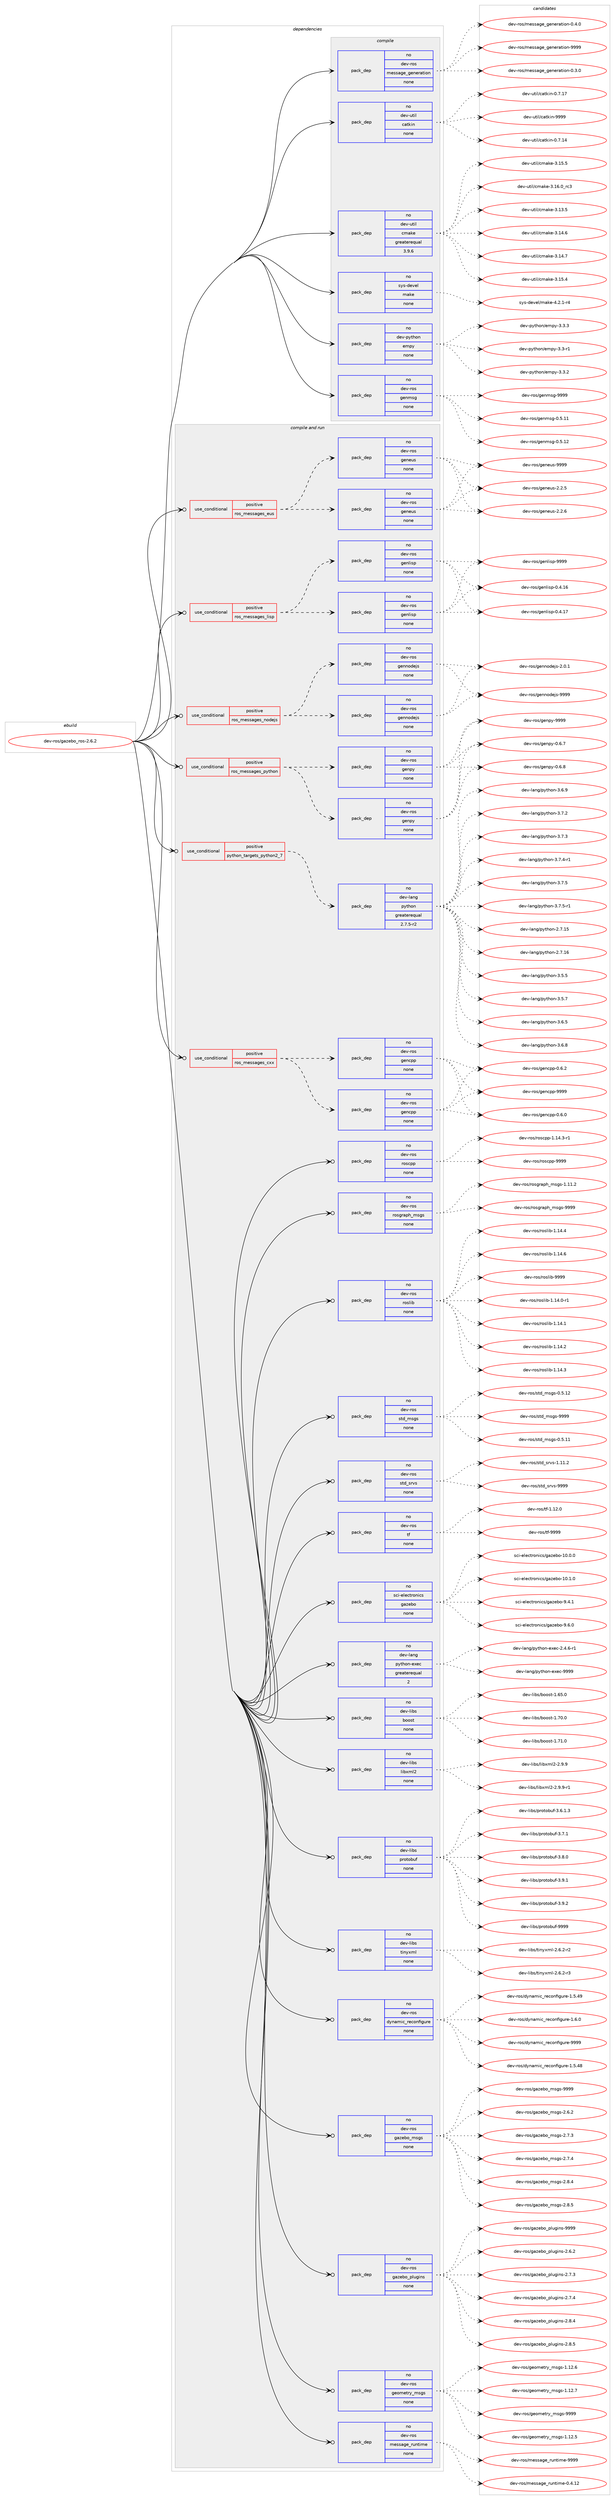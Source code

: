 digraph prolog {

# *************
# Graph options
# *************

newrank=true;
concentrate=true;
compound=true;
graph [rankdir=LR,fontname=Helvetica,fontsize=10,ranksep=1.5];#, ranksep=2.5, nodesep=0.2];
edge  [arrowhead=vee];
node  [fontname=Helvetica,fontsize=10];

# **********
# The ebuild
# **********

subgraph cluster_leftcol {
color=gray;
rank=same;
label=<<i>ebuild</i>>;
id [label="dev-ros/gazebo_ros-2.6.2", color=red, width=4, href="../dev-ros/gazebo_ros-2.6.2.svg"];
}

# ****************
# The dependencies
# ****************

subgraph cluster_midcol {
color=gray;
label=<<i>dependencies</i>>;
subgraph cluster_compile {
fillcolor="#eeeeee";
style=filled;
label=<<i>compile</i>>;
subgraph pack487167 {
dependency652360 [label=<<TABLE BORDER="0" CELLBORDER="1" CELLSPACING="0" CELLPADDING="4" WIDTH="220"><TR><TD ROWSPAN="6" CELLPADDING="30">pack_dep</TD></TR><TR><TD WIDTH="110">no</TD></TR><TR><TD>dev-python</TD></TR><TR><TD>empy</TD></TR><TR><TD>none</TD></TR><TR><TD></TD></TR></TABLE>>, shape=none, color=blue];
}
id:e -> dependency652360:w [weight=20,style="solid",arrowhead="vee"];
subgraph pack487168 {
dependency652361 [label=<<TABLE BORDER="0" CELLBORDER="1" CELLSPACING="0" CELLPADDING="4" WIDTH="220"><TR><TD ROWSPAN="6" CELLPADDING="30">pack_dep</TD></TR><TR><TD WIDTH="110">no</TD></TR><TR><TD>dev-ros</TD></TR><TR><TD>genmsg</TD></TR><TR><TD>none</TD></TR><TR><TD></TD></TR></TABLE>>, shape=none, color=blue];
}
id:e -> dependency652361:w [weight=20,style="solid",arrowhead="vee"];
subgraph pack487169 {
dependency652362 [label=<<TABLE BORDER="0" CELLBORDER="1" CELLSPACING="0" CELLPADDING="4" WIDTH="220"><TR><TD ROWSPAN="6" CELLPADDING="30">pack_dep</TD></TR><TR><TD WIDTH="110">no</TD></TR><TR><TD>dev-ros</TD></TR><TR><TD>message_generation</TD></TR><TR><TD>none</TD></TR><TR><TD></TD></TR></TABLE>>, shape=none, color=blue];
}
id:e -> dependency652362:w [weight=20,style="solid",arrowhead="vee"];
subgraph pack487170 {
dependency652363 [label=<<TABLE BORDER="0" CELLBORDER="1" CELLSPACING="0" CELLPADDING="4" WIDTH="220"><TR><TD ROWSPAN="6" CELLPADDING="30">pack_dep</TD></TR><TR><TD WIDTH="110">no</TD></TR><TR><TD>dev-util</TD></TR><TR><TD>catkin</TD></TR><TR><TD>none</TD></TR><TR><TD></TD></TR></TABLE>>, shape=none, color=blue];
}
id:e -> dependency652363:w [weight=20,style="solid",arrowhead="vee"];
subgraph pack487171 {
dependency652364 [label=<<TABLE BORDER="0" CELLBORDER="1" CELLSPACING="0" CELLPADDING="4" WIDTH="220"><TR><TD ROWSPAN="6" CELLPADDING="30">pack_dep</TD></TR><TR><TD WIDTH="110">no</TD></TR><TR><TD>dev-util</TD></TR><TR><TD>cmake</TD></TR><TR><TD>greaterequal</TD></TR><TR><TD>3.9.6</TD></TR></TABLE>>, shape=none, color=blue];
}
id:e -> dependency652364:w [weight=20,style="solid",arrowhead="vee"];
subgraph pack487172 {
dependency652365 [label=<<TABLE BORDER="0" CELLBORDER="1" CELLSPACING="0" CELLPADDING="4" WIDTH="220"><TR><TD ROWSPAN="6" CELLPADDING="30">pack_dep</TD></TR><TR><TD WIDTH="110">no</TD></TR><TR><TD>sys-devel</TD></TR><TR><TD>make</TD></TR><TR><TD>none</TD></TR><TR><TD></TD></TR></TABLE>>, shape=none, color=blue];
}
id:e -> dependency652365:w [weight=20,style="solid",arrowhead="vee"];
}
subgraph cluster_compileandrun {
fillcolor="#eeeeee";
style=filled;
label=<<i>compile and run</i>>;
subgraph cond153287 {
dependency652366 [label=<<TABLE BORDER="0" CELLBORDER="1" CELLSPACING="0" CELLPADDING="4"><TR><TD ROWSPAN="3" CELLPADDING="10">use_conditional</TD></TR><TR><TD>positive</TD></TR><TR><TD>python_targets_python2_7</TD></TR></TABLE>>, shape=none, color=red];
subgraph pack487173 {
dependency652367 [label=<<TABLE BORDER="0" CELLBORDER="1" CELLSPACING="0" CELLPADDING="4" WIDTH="220"><TR><TD ROWSPAN="6" CELLPADDING="30">pack_dep</TD></TR><TR><TD WIDTH="110">no</TD></TR><TR><TD>dev-lang</TD></TR><TR><TD>python</TD></TR><TR><TD>greaterequal</TD></TR><TR><TD>2.7.5-r2</TD></TR></TABLE>>, shape=none, color=blue];
}
dependency652366:e -> dependency652367:w [weight=20,style="dashed",arrowhead="vee"];
}
id:e -> dependency652366:w [weight=20,style="solid",arrowhead="odotvee"];
subgraph cond153288 {
dependency652368 [label=<<TABLE BORDER="0" CELLBORDER="1" CELLSPACING="0" CELLPADDING="4"><TR><TD ROWSPAN="3" CELLPADDING="10">use_conditional</TD></TR><TR><TD>positive</TD></TR><TR><TD>ros_messages_cxx</TD></TR></TABLE>>, shape=none, color=red];
subgraph pack487174 {
dependency652369 [label=<<TABLE BORDER="0" CELLBORDER="1" CELLSPACING="0" CELLPADDING="4" WIDTH="220"><TR><TD ROWSPAN="6" CELLPADDING="30">pack_dep</TD></TR><TR><TD WIDTH="110">no</TD></TR><TR><TD>dev-ros</TD></TR><TR><TD>gencpp</TD></TR><TR><TD>none</TD></TR><TR><TD></TD></TR></TABLE>>, shape=none, color=blue];
}
dependency652368:e -> dependency652369:w [weight=20,style="dashed",arrowhead="vee"];
subgraph pack487175 {
dependency652370 [label=<<TABLE BORDER="0" CELLBORDER="1" CELLSPACING="0" CELLPADDING="4" WIDTH="220"><TR><TD ROWSPAN="6" CELLPADDING="30">pack_dep</TD></TR><TR><TD WIDTH="110">no</TD></TR><TR><TD>dev-ros</TD></TR><TR><TD>gencpp</TD></TR><TR><TD>none</TD></TR><TR><TD></TD></TR></TABLE>>, shape=none, color=blue];
}
dependency652368:e -> dependency652370:w [weight=20,style="dashed",arrowhead="vee"];
}
id:e -> dependency652368:w [weight=20,style="solid",arrowhead="odotvee"];
subgraph cond153289 {
dependency652371 [label=<<TABLE BORDER="0" CELLBORDER="1" CELLSPACING="0" CELLPADDING="4"><TR><TD ROWSPAN="3" CELLPADDING="10">use_conditional</TD></TR><TR><TD>positive</TD></TR><TR><TD>ros_messages_eus</TD></TR></TABLE>>, shape=none, color=red];
subgraph pack487176 {
dependency652372 [label=<<TABLE BORDER="0" CELLBORDER="1" CELLSPACING="0" CELLPADDING="4" WIDTH="220"><TR><TD ROWSPAN="6" CELLPADDING="30">pack_dep</TD></TR><TR><TD WIDTH="110">no</TD></TR><TR><TD>dev-ros</TD></TR><TR><TD>geneus</TD></TR><TR><TD>none</TD></TR><TR><TD></TD></TR></TABLE>>, shape=none, color=blue];
}
dependency652371:e -> dependency652372:w [weight=20,style="dashed",arrowhead="vee"];
subgraph pack487177 {
dependency652373 [label=<<TABLE BORDER="0" CELLBORDER="1" CELLSPACING="0" CELLPADDING="4" WIDTH="220"><TR><TD ROWSPAN="6" CELLPADDING="30">pack_dep</TD></TR><TR><TD WIDTH="110">no</TD></TR><TR><TD>dev-ros</TD></TR><TR><TD>geneus</TD></TR><TR><TD>none</TD></TR><TR><TD></TD></TR></TABLE>>, shape=none, color=blue];
}
dependency652371:e -> dependency652373:w [weight=20,style="dashed",arrowhead="vee"];
}
id:e -> dependency652371:w [weight=20,style="solid",arrowhead="odotvee"];
subgraph cond153290 {
dependency652374 [label=<<TABLE BORDER="0" CELLBORDER="1" CELLSPACING="0" CELLPADDING="4"><TR><TD ROWSPAN="3" CELLPADDING="10">use_conditional</TD></TR><TR><TD>positive</TD></TR><TR><TD>ros_messages_lisp</TD></TR></TABLE>>, shape=none, color=red];
subgraph pack487178 {
dependency652375 [label=<<TABLE BORDER="0" CELLBORDER="1" CELLSPACING="0" CELLPADDING="4" WIDTH="220"><TR><TD ROWSPAN="6" CELLPADDING="30">pack_dep</TD></TR><TR><TD WIDTH="110">no</TD></TR><TR><TD>dev-ros</TD></TR><TR><TD>genlisp</TD></TR><TR><TD>none</TD></TR><TR><TD></TD></TR></TABLE>>, shape=none, color=blue];
}
dependency652374:e -> dependency652375:w [weight=20,style="dashed",arrowhead="vee"];
subgraph pack487179 {
dependency652376 [label=<<TABLE BORDER="0" CELLBORDER="1" CELLSPACING="0" CELLPADDING="4" WIDTH="220"><TR><TD ROWSPAN="6" CELLPADDING="30">pack_dep</TD></TR><TR><TD WIDTH="110">no</TD></TR><TR><TD>dev-ros</TD></TR><TR><TD>genlisp</TD></TR><TR><TD>none</TD></TR><TR><TD></TD></TR></TABLE>>, shape=none, color=blue];
}
dependency652374:e -> dependency652376:w [weight=20,style="dashed",arrowhead="vee"];
}
id:e -> dependency652374:w [weight=20,style="solid",arrowhead="odotvee"];
subgraph cond153291 {
dependency652377 [label=<<TABLE BORDER="0" CELLBORDER="1" CELLSPACING="0" CELLPADDING="4"><TR><TD ROWSPAN="3" CELLPADDING="10">use_conditional</TD></TR><TR><TD>positive</TD></TR><TR><TD>ros_messages_nodejs</TD></TR></TABLE>>, shape=none, color=red];
subgraph pack487180 {
dependency652378 [label=<<TABLE BORDER="0" CELLBORDER="1" CELLSPACING="0" CELLPADDING="4" WIDTH="220"><TR><TD ROWSPAN="6" CELLPADDING="30">pack_dep</TD></TR><TR><TD WIDTH="110">no</TD></TR><TR><TD>dev-ros</TD></TR><TR><TD>gennodejs</TD></TR><TR><TD>none</TD></TR><TR><TD></TD></TR></TABLE>>, shape=none, color=blue];
}
dependency652377:e -> dependency652378:w [weight=20,style="dashed",arrowhead="vee"];
subgraph pack487181 {
dependency652379 [label=<<TABLE BORDER="0" CELLBORDER="1" CELLSPACING="0" CELLPADDING="4" WIDTH="220"><TR><TD ROWSPAN="6" CELLPADDING="30">pack_dep</TD></TR><TR><TD WIDTH="110">no</TD></TR><TR><TD>dev-ros</TD></TR><TR><TD>gennodejs</TD></TR><TR><TD>none</TD></TR><TR><TD></TD></TR></TABLE>>, shape=none, color=blue];
}
dependency652377:e -> dependency652379:w [weight=20,style="dashed",arrowhead="vee"];
}
id:e -> dependency652377:w [weight=20,style="solid",arrowhead="odotvee"];
subgraph cond153292 {
dependency652380 [label=<<TABLE BORDER="0" CELLBORDER="1" CELLSPACING="0" CELLPADDING="4"><TR><TD ROWSPAN="3" CELLPADDING="10">use_conditional</TD></TR><TR><TD>positive</TD></TR><TR><TD>ros_messages_python</TD></TR></TABLE>>, shape=none, color=red];
subgraph pack487182 {
dependency652381 [label=<<TABLE BORDER="0" CELLBORDER="1" CELLSPACING="0" CELLPADDING="4" WIDTH="220"><TR><TD ROWSPAN="6" CELLPADDING="30">pack_dep</TD></TR><TR><TD WIDTH="110">no</TD></TR><TR><TD>dev-ros</TD></TR><TR><TD>genpy</TD></TR><TR><TD>none</TD></TR><TR><TD></TD></TR></TABLE>>, shape=none, color=blue];
}
dependency652380:e -> dependency652381:w [weight=20,style="dashed",arrowhead="vee"];
subgraph pack487183 {
dependency652382 [label=<<TABLE BORDER="0" CELLBORDER="1" CELLSPACING="0" CELLPADDING="4" WIDTH="220"><TR><TD ROWSPAN="6" CELLPADDING="30">pack_dep</TD></TR><TR><TD WIDTH="110">no</TD></TR><TR><TD>dev-ros</TD></TR><TR><TD>genpy</TD></TR><TR><TD>none</TD></TR><TR><TD></TD></TR></TABLE>>, shape=none, color=blue];
}
dependency652380:e -> dependency652382:w [weight=20,style="dashed",arrowhead="vee"];
}
id:e -> dependency652380:w [weight=20,style="solid",arrowhead="odotvee"];
subgraph pack487184 {
dependency652383 [label=<<TABLE BORDER="0" CELLBORDER="1" CELLSPACING="0" CELLPADDING="4" WIDTH="220"><TR><TD ROWSPAN="6" CELLPADDING="30">pack_dep</TD></TR><TR><TD WIDTH="110">no</TD></TR><TR><TD>dev-lang</TD></TR><TR><TD>python-exec</TD></TR><TR><TD>greaterequal</TD></TR><TR><TD>2</TD></TR></TABLE>>, shape=none, color=blue];
}
id:e -> dependency652383:w [weight=20,style="solid",arrowhead="odotvee"];
subgraph pack487185 {
dependency652384 [label=<<TABLE BORDER="0" CELLBORDER="1" CELLSPACING="0" CELLPADDING="4" WIDTH="220"><TR><TD ROWSPAN="6" CELLPADDING="30">pack_dep</TD></TR><TR><TD WIDTH="110">no</TD></TR><TR><TD>dev-libs</TD></TR><TR><TD>boost</TD></TR><TR><TD>none</TD></TR><TR><TD></TD></TR></TABLE>>, shape=none, color=blue];
}
id:e -> dependency652384:w [weight=20,style="solid",arrowhead="odotvee"];
subgraph pack487186 {
dependency652385 [label=<<TABLE BORDER="0" CELLBORDER="1" CELLSPACING="0" CELLPADDING="4" WIDTH="220"><TR><TD ROWSPAN="6" CELLPADDING="30">pack_dep</TD></TR><TR><TD WIDTH="110">no</TD></TR><TR><TD>dev-libs</TD></TR><TR><TD>libxml2</TD></TR><TR><TD>none</TD></TR><TR><TD></TD></TR></TABLE>>, shape=none, color=blue];
}
id:e -> dependency652385:w [weight=20,style="solid",arrowhead="odotvee"];
subgraph pack487187 {
dependency652386 [label=<<TABLE BORDER="0" CELLBORDER="1" CELLSPACING="0" CELLPADDING="4" WIDTH="220"><TR><TD ROWSPAN="6" CELLPADDING="30">pack_dep</TD></TR><TR><TD WIDTH="110">no</TD></TR><TR><TD>dev-libs</TD></TR><TR><TD>protobuf</TD></TR><TR><TD>none</TD></TR><TR><TD></TD></TR></TABLE>>, shape=none, color=blue];
}
id:e -> dependency652386:w [weight=20,style="solid",arrowhead="odotvee"];
subgraph pack487188 {
dependency652387 [label=<<TABLE BORDER="0" CELLBORDER="1" CELLSPACING="0" CELLPADDING="4" WIDTH="220"><TR><TD ROWSPAN="6" CELLPADDING="30">pack_dep</TD></TR><TR><TD WIDTH="110">no</TD></TR><TR><TD>dev-libs</TD></TR><TR><TD>tinyxml</TD></TR><TR><TD>none</TD></TR><TR><TD></TD></TR></TABLE>>, shape=none, color=blue];
}
id:e -> dependency652387:w [weight=20,style="solid",arrowhead="odotvee"];
subgraph pack487189 {
dependency652388 [label=<<TABLE BORDER="0" CELLBORDER="1" CELLSPACING="0" CELLPADDING="4" WIDTH="220"><TR><TD ROWSPAN="6" CELLPADDING="30">pack_dep</TD></TR><TR><TD WIDTH="110">no</TD></TR><TR><TD>dev-ros</TD></TR><TR><TD>dynamic_reconfigure</TD></TR><TR><TD>none</TD></TR><TR><TD></TD></TR></TABLE>>, shape=none, color=blue];
}
id:e -> dependency652388:w [weight=20,style="solid",arrowhead="odotvee"];
subgraph pack487190 {
dependency652389 [label=<<TABLE BORDER="0" CELLBORDER="1" CELLSPACING="0" CELLPADDING="4" WIDTH="220"><TR><TD ROWSPAN="6" CELLPADDING="30">pack_dep</TD></TR><TR><TD WIDTH="110">no</TD></TR><TR><TD>dev-ros</TD></TR><TR><TD>gazebo_msgs</TD></TR><TR><TD>none</TD></TR><TR><TD></TD></TR></TABLE>>, shape=none, color=blue];
}
id:e -> dependency652389:w [weight=20,style="solid",arrowhead="odotvee"];
subgraph pack487191 {
dependency652390 [label=<<TABLE BORDER="0" CELLBORDER="1" CELLSPACING="0" CELLPADDING="4" WIDTH="220"><TR><TD ROWSPAN="6" CELLPADDING="30">pack_dep</TD></TR><TR><TD WIDTH="110">no</TD></TR><TR><TD>dev-ros</TD></TR><TR><TD>gazebo_plugins</TD></TR><TR><TD>none</TD></TR><TR><TD></TD></TR></TABLE>>, shape=none, color=blue];
}
id:e -> dependency652390:w [weight=20,style="solid",arrowhead="odotvee"];
subgraph pack487192 {
dependency652391 [label=<<TABLE BORDER="0" CELLBORDER="1" CELLSPACING="0" CELLPADDING="4" WIDTH="220"><TR><TD ROWSPAN="6" CELLPADDING="30">pack_dep</TD></TR><TR><TD WIDTH="110">no</TD></TR><TR><TD>dev-ros</TD></TR><TR><TD>geometry_msgs</TD></TR><TR><TD>none</TD></TR><TR><TD></TD></TR></TABLE>>, shape=none, color=blue];
}
id:e -> dependency652391:w [weight=20,style="solid",arrowhead="odotvee"];
subgraph pack487193 {
dependency652392 [label=<<TABLE BORDER="0" CELLBORDER="1" CELLSPACING="0" CELLPADDING="4" WIDTH="220"><TR><TD ROWSPAN="6" CELLPADDING="30">pack_dep</TD></TR><TR><TD WIDTH="110">no</TD></TR><TR><TD>dev-ros</TD></TR><TR><TD>message_runtime</TD></TR><TR><TD>none</TD></TR><TR><TD></TD></TR></TABLE>>, shape=none, color=blue];
}
id:e -> dependency652392:w [weight=20,style="solid",arrowhead="odotvee"];
subgraph pack487194 {
dependency652393 [label=<<TABLE BORDER="0" CELLBORDER="1" CELLSPACING="0" CELLPADDING="4" WIDTH="220"><TR><TD ROWSPAN="6" CELLPADDING="30">pack_dep</TD></TR><TR><TD WIDTH="110">no</TD></TR><TR><TD>dev-ros</TD></TR><TR><TD>roscpp</TD></TR><TR><TD>none</TD></TR><TR><TD></TD></TR></TABLE>>, shape=none, color=blue];
}
id:e -> dependency652393:w [weight=20,style="solid",arrowhead="odotvee"];
subgraph pack487195 {
dependency652394 [label=<<TABLE BORDER="0" CELLBORDER="1" CELLSPACING="0" CELLPADDING="4" WIDTH="220"><TR><TD ROWSPAN="6" CELLPADDING="30">pack_dep</TD></TR><TR><TD WIDTH="110">no</TD></TR><TR><TD>dev-ros</TD></TR><TR><TD>rosgraph_msgs</TD></TR><TR><TD>none</TD></TR><TR><TD></TD></TR></TABLE>>, shape=none, color=blue];
}
id:e -> dependency652394:w [weight=20,style="solid",arrowhead="odotvee"];
subgraph pack487196 {
dependency652395 [label=<<TABLE BORDER="0" CELLBORDER="1" CELLSPACING="0" CELLPADDING="4" WIDTH="220"><TR><TD ROWSPAN="6" CELLPADDING="30">pack_dep</TD></TR><TR><TD WIDTH="110">no</TD></TR><TR><TD>dev-ros</TD></TR><TR><TD>roslib</TD></TR><TR><TD>none</TD></TR><TR><TD></TD></TR></TABLE>>, shape=none, color=blue];
}
id:e -> dependency652395:w [weight=20,style="solid",arrowhead="odotvee"];
subgraph pack487197 {
dependency652396 [label=<<TABLE BORDER="0" CELLBORDER="1" CELLSPACING="0" CELLPADDING="4" WIDTH="220"><TR><TD ROWSPAN="6" CELLPADDING="30">pack_dep</TD></TR><TR><TD WIDTH="110">no</TD></TR><TR><TD>dev-ros</TD></TR><TR><TD>std_msgs</TD></TR><TR><TD>none</TD></TR><TR><TD></TD></TR></TABLE>>, shape=none, color=blue];
}
id:e -> dependency652396:w [weight=20,style="solid",arrowhead="odotvee"];
subgraph pack487198 {
dependency652397 [label=<<TABLE BORDER="0" CELLBORDER="1" CELLSPACING="0" CELLPADDING="4" WIDTH="220"><TR><TD ROWSPAN="6" CELLPADDING="30">pack_dep</TD></TR><TR><TD WIDTH="110">no</TD></TR><TR><TD>dev-ros</TD></TR><TR><TD>std_srvs</TD></TR><TR><TD>none</TD></TR><TR><TD></TD></TR></TABLE>>, shape=none, color=blue];
}
id:e -> dependency652397:w [weight=20,style="solid",arrowhead="odotvee"];
subgraph pack487199 {
dependency652398 [label=<<TABLE BORDER="0" CELLBORDER="1" CELLSPACING="0" CELLPADDING="4" WIDTH="220"><TR><TD ROWSPAN="6" CELLPADDING="30">pack_dep</TD></TR><TR><TD WIDTH="110">no</TD></TR><TR><TD>dev-ros</TD></TR><TR><TD>tf</TD></TR><TR><TD>none</TD></TR><TR><TD></TD></TR></TABLE>>, shape=none, color=blue];
}
id:e -> dependency652398:w [weight=20,style="solid",arrowhead="odotvee"];
subgraph pack487200 {
dependency652399 [label=<<TABLE BORDER="0" CELLBORDER="1" CELLSPACING="0" CELLPADDING="4" WIDTH="220"><TR><TD ROWSPAN="6" CELLPADDING="30">pack_dep</TD></TR><TR><TD WIDTH="110">no</TD></TR><TR><TD>sci-electronics</TD></TR><TR><TD>gazebo</TD></TR><TR><TD>none</TD></TR><TR><TD></TD></TR></TABLE>>, shape=none, color=blue];
}
id:e -> dependency652399:w [weight=20,style="solid",arrowhead="odotvee"];
}
subgraph cluster_run {
fillcolor="#eeeeee";
style=filled;
label=<<i>run</i>>;
}
}

# **************
# The candidates
# **************

subgraph cluster_choices {
rank=same;
color=gray;
label=<<i>candidates</i>>;

subgraph choice487167 {
color=black;
nodesep=1;
choice1001011184511212111610411111047101109112121455146514511449 [label="dev-python/empy-3.3-r1", color=red, width=4,href="../dev-python/empy-3.3-r1.svg"];
choice1001011184511212111610411111047101109112121455146514650 [label="dev-python/empy-3.3.2", color=red, width=4,href="../dev-python/empy-3.3.2.svg"];
choice1001011184511212111610411111047101109112121455146514651 [label="dev-python/empy-3.3.3", color=red, width=4,href="../dev-python/empy-3.3.3.svg"];
dependency652360:e -> choice1001011184511212111610411111047101109112121455146514511449:w [style=dotted,weight="100"];
dependency652360:e -> choice1001011184511212111610411111047101109112121455146514650:w [style=dotted,weight="100"];
dependency652360:e -> choice1001011184511212111610411111047101109112121455146514651:w [style=dotted,weight="100"];
}
subgraph choice487168 {
color=black;
nodesep=1;
choice100101118451141111154710310111010911510345484653464949 [label="dev-ros/genmsg-0.5.11", color=red, width=4,href="../dev-ros/genmsg-0.5.11.svg"];
choice100101118451141111154710310111010911510345484653464950 [label="dev-ros/genmsg-0.5.12", color=red, width=4,href="../dev-ros/genmsg-0.5.12.svg"];
choice10010111845114111115471031011101091151034557575757 [label="dev-ros/genmsg-9999", color=red, width=4,href="../dev-ros/genmsg-9999.svg"];
dependency652361:e -> choice100101118451141111154710310111010911510345484653464949:w [style=dotted,weight="100"];
dependency652361:e -> choice100101118451141111154710310111010911510345484653464950:w [style=dotted,weight="100"];
dependency652361:e -> choice10010111845114111115471031011101091151034557575757:w [style=dotted,weight="100"];
}
subgraph choice487169 {
color=black;
nodesep=1;
choice1001011184511411111547109101115115971031019510310111010111497116105111110454846514648 [label="dev-ros/message_generation-0.3.0", color=red, width=4,href="../dev-ros/message_generation-0.3.0.svg"];
choice1001011184511411111547109101115115971031019510310111010111497116105111110454846524648 [label="dev-ros/message_generation-0.4.0", color=red, width=4,href="../dev-ros/message_generation-0.4.0.svg"];
choice10010111845114111115471091011151159710310195103101110101114971161051111104557575757 [label="dev-ros/message_generation-9999", color=red, width=4,href="../dev-ros/message_generation-9999.svg"];
dependency652362:e -> choice1001011184511411111547109101115115971031019510310111010111497116105111110454846514648:w [style=dotted,weight="100"];
dependency652362:e -> choice1001011184511411111547109101115115971031019510310111010111497116105111110454846524648:w [style=dotted,weight="100"];
dependency652362:e -> choice10010111845114111115471091011151159710310195103101110101114971161051111104557575757:w [style=dotted,weight="100"];
}
subgraph choice487170 {
color=black;
nodesep=1;
choice1001011184511711610510847999711610710511045484655464952 [label="dev-util/catkin-0.7.14", color=red, width=4,href="../dev-util/catkin-0.7.14.svg"];
choice1001011184511711610510847999711610710511045484655464955 [label="dev-util/catkin-0.7.17", color=red, width=4,href="../dev-util/catkin-0.7.17.svg"];
choice100101118451171161051084799971161071051104557575757 [label="dev-util/catkin-9999", color=red, width=4,href="../dev-util/catkin-9999.svg"];
dependency652363:e -> choice1001011184511711610510847999711610710511045484655464952:w [style=dotted,weight="100"];
dependency652363:e -> choice1001011184511711610510847999711610710511045484655464955:w [style=dotted,weight="100"];
dependency652363:e -> choice100101118451171161051084799971161071051104557575757:w [style=dotted,weight="100"];
}
subgraph choice487171 {
color=black;
nodesep=1;
choice1001011184511711610510847991099710710145514649514653 [label="dev-util/cmake-3.13.5", color=red, width=4,href="../dev-util/cmake-3.13.5.svg"];
choice1001011184511711610510847991099710710145514649524654 [label="dev-util/cmake-3.14.6", color=red, width=4,href="../dev-util/cmake-3.14.6.svg"];
choice1001011184511711610510847991099710710145514649524655 [label="dev-util/cmake-3.14.7", color=red, width=4,href="../dev-util/cmake-3.14.7.svg"];
choice1001011184511711610510847991099710710145514649534652 [label="dev-util/cmake-3.15.4", color=red, width=4,href="../dev-util/cmake-3.15.4.svg"];
choice1001011184511711610510847991099710710145514649534653 [label="dev-util/cmake-3.15.5", color=red, width=4,href="../dev-util/cmake-3.15.5.svg"];
choice1001011184511711610510847991099710710145514649544648951149951 [label="dev-util/cmake-3.16.0_rc3", color=red, width=4,href="../dev-util/cmake-3.16.0_rc3.svg"];
dependency652364:e -> choice1001011184511711610510847991099710710145514649514653:w [style=dotted,weight="100"];
dependency652364:e -> choice1001011184511711610510847991099710710145514649524654:w [style=dotted,weight="100"];
dependency652364:e -> choice1001011184511711610510847991099710710145514649524655:w [style=dotted,weight="100"];
dependency652364:e -> choice1001011184511711610510847991099710710145514649534652:w [style=dotted,weight="100"];
dependency652364:e -> choice1001011184511711610510847991099710710145514649534653:w [style=dotted,weight="100"];
dependency652364:e -> choice1001011184511711610510847991099710710145514649544648951149951:w [style=dotted,weight="100"];
}
subgraph choice487172 {
color=black;
nodesep=1;
choice1151211154510010111810110847109971071014552465046494511452 [label="sys-devel/make-4.2.1-r4", color=red, width=4,href="../sys-devel/make-4.2.1-r4.svg"];
dependency652365:e -> choice1151211154510010111810110847109971071014552465046494511452:w [style=dotted,weight="100"];
}
subgraph choice487173 {
color=black;
nodesep=1;
choice10010111845108971101034711212111610411111045504655464953 [label="dev-lang/python-2.7.15", color=red, width=4,href="../dev-lang/python-2.7.15.svg"];
choice10010111845108971101034711212111610411111045504655464954 [label="dev-lang/python-2.7.16", color=red, width=4,href="../dev-lang/python-2.7.16.svg"];
choice100101118451089711010347112121116104111110455146534653 [label="dev-lang/python-3.5.5", color=red, width=4,href="../dev-lang/python-3.5.5.svg"];
choice100101118451089711010347112121116104111110455146534655 [label="dev-lang/python-3.5.7", color=red, width=4,href="../dev-lang/python-3.5.7.svg"];
choice100101118451089711010347112121116104111110455146544653 [label="dev-lang/python-3.6.5", color=red, width=4,href="../dev-lang/python-3.6.5.svg"];
choice100101118451089711010347112121116104111110455146544656 [label="dev-lang/python-3.6.8", color=red, width=4,href="../dev-lang/python-3.6.8.svg"];
choice100101118451089711010347112121116104111110455146544657 [label="dev-lang/python-3.6.9", color=red, width=4,href="../dev-lang/python-3.6.9.svg"];
choice100101118451089711010347112121116104111110455146554650 [label="dev-lang/python-3.7.2", color=red, width=4,href="../dev-lang/python-3.7.2.svg"];
choice100101118451089711010347112121116104111110455146554651 [label="dev-lang/python-3.7.3", color=red, width=4,href="../dev-lang/python-3.7.3.svg"];
choice1001011184510897110103471121211161041111104551465546524511449 [label="dev-lang/python-3.7.4-r1", color=red, width=4,href="../dev-lang/python-3.7.4-r1.svg"];
choice100101118451089711010347112121116104111110455146554653 [label="dev-lang/python-3.7.5", color=red, width=4,href="../dev-lang/python-3.7.5.svg"];
choice1001011184510897110103471121211161041111104551465546534511449 [label="dev-lang/python-3.7.5-r1", color=red, width=4,href="../dev-lang/python-3.7.5-r1.svg"];
dependency652367:e -> choice10010111845108971101034711212111610411111045504655464953:w [style=dotted,weight="100"];
dependency652367:e -> choice10010111845108971101034711212111610411111045504655464954:w [style=dotted,weight="100"];
dependency652367:e -> choice100101118451089711010347112121116104111110455146534653:w [style=dotted,weight="100"];
dependency652367:e -> choice100101118451089711010347112121116104111110455146534655:w [style=dotted,weight="100"];
dependency652367:e -> choice100101118451089711010347112121116104111110455146544653:w [style=dotted,weight="100"];
dependency652367:e -> choice100101118451089711010347112121116104111110455146544656:w [style=dotted,weight="100"];
dependency652367:e -> choice100101118451089711010347112121116104111110455146544657:w [style=dotted,weight="100"];
dependency652367:e -> choice100101118451089711010347112121116104111110455146554650:w [style=dotted,weight="100"];
dependency652367:e -> choice100101118451089711010347112121116104111110455146554651:w [style=dotted,weight="100"];
dependency652367:e -> choice1001011184510897110103471121211161041111104551465546524511449:w [style=dotted,weight="100"];
dependency652367:e -> choice100101118451089711010347112121116104111110455146554653:w [style=dotted,weight="100"];
dependency652367:e -> choice1001011184510897110103471121211161041111104551465546534511449:w [style=dotted,weight="100"];
}
subgraph choice487174 {
color=black;
nodesep=1;
choice100101118451141111154710310111099112112454846544648 [label="dev-ros/gencpp-0.6.0", color=red, width=4,href="../dev-ros/gencpp-0.6.0.svg"];
choice100101118451141111154710310111099112112454846544650 [label="dev-ros/gencpp-0.6.2", color=red, width=4,href="../dev-ros/gencpp-0.6.2.svg"];
choice1001011184511411111547103101110991121124557575757 [label="dev-ros/gencpp-9999", color=red, width=4,href="../dev-ros/gencpp-9999.svg"];
dependency652369:e -> choice100101118451141111154710310111099112112454846544648:w [style=dotted,weight="100"];
dependency652369:e -> choice100101118451141111154710310111099112112454846544650:w [style=dotted,weight="100"];
dependency652369:e -> choice1001011184511411111547103101110991121124557575757:w [style=dotted,weight="100"];
}
subgraph choice487175 {
color=black;
nodesep=1;
choice100101118451141111154710310111099112112454846544648 [label="dev-ros/gencpp-0.6.0", color=red, width=4,href="../dev-ros/gencpp-0.6.0.svg"];
choice100101118451141111154710310111099112112454846544650 [label="dev-ros/gencpp-0.6.2", color=red, width=4,href="../dev-ros/gencpp-0.6.2.svg"];
choice1001011184511411111547103101110991121124557575757 [label="dev-ros/gencpp-9999", color=red, width=4,href="../dev-ros/gencpp-9999.svg"];
dependency652370:e -> choice100101118451141111154710310111099112112454846544648:w [style=dotted,weight="100"];
dependency652370:e -> choice100101118451141111154710310111099112112454846544650:w [style=dotted,weight="100"];
dependency652370:e -> choice1001011184511411111547103101110991121124557575757:w [style=dotted,weight="100"];
}
subgraph choice487176 {
color=black;
nodesep=1;
choice1001011184511411111547103101110101117115455046504653 [label="dev-ros/geneus-2.2.5", color=red, width=4,href="../dev-ros/geneus-2.2.5.svg"];
choice1001011184511411111547103101110101117115455046504654 [label="dev-ros/geneus-2.2.6", color=red, width=4,href="../dev-ros/geneus-2.2.6.svg"];
choice10010111845114111115471031011101011171154557575757 [label="dev-ros/geneus-9999", color=red, width=4,href="../dev-ros/geneus-9999.svg"];
dependency652372:e -> choice1001011184511411111547103101110101117115455046504653:w [style=dotted,weight="100"];
dependency652372:e -> choice1001011184511411111547103101110101117115455046504654:w [style=dotted,weight="100"];
dependency652372:e -> choice10010111845114111115471031011101011171154557575757:w [style=dotted,weight="100"];
}
subgraph choice487177 {
color=black;
nodesep=1;
choice1001011184511411111547103101110101117115455046504653 [label="dev-ros/geneus-2.2.5", color=red, width=4,href="../dev-ros/geneus-2.2.5.svg"];
choice1001011184511411111547103101110101117115455046504654 [label="dev-ros/geneus-2.2.6", color=red, width=4,href="../dev-ros/geneus-2.2.6.svg"];
choice10010111845114111115471031011101011171154557575757 [label="dev-ros/geneus-9999", color=red, width=4,href="../dev-ros/geneus-9999.svg"];
dependency652373:e -> choice1001011184511411111547103101110101117115455046504653:w [style=dotted,weight="100"];
dependency652373:e -> choice1001011184511411111547103101110101117115455046504654:w [style=dotted,weight="100"];
dependency652373:e -> choice10010111845114111115471031011101011171154557575757:w [style=dotted,weight="100"];
}
subgraph choice487178 {
color=black;
nodesep=1;
choice100101118451141111154710310111010810511511245484652464954 [label="dev-ros/genlisp-0.4.16", color=red, width=4,href="../dev-ros/genlisp-0.4.16.svg"];
choice100101118451141111154710310111010810511511245484652464955 [label="dev-ros/genlisp-0.4.17", color=red, width=4,href="../dev-ros/genlisp-0.4.17.svg"];
choice10010111845114111115471031011101081051151124557575757 [label="dev-ros/genlisp-9999", color=red, width=4,href="../dev-ros/genlisp-9999.svg"];
dependency652375:e -> choice100101118451141111154710310111010810511511245484652464954:w [style=dotted,weight="100"];
dependency652375:e -> choice100101118451141111154710310111010810511511245484652464955:w [style=dotted,weight="100"];
dependency652375:e -> choice10010111845114111115471031011101081051151124557575757:w [style=dotted,weight="100"];
}
subgraph choice487179 {
color=black;
nodesep=1;
choice100101118451141111154710310111010810511511245484652464954 [label="dev-ros/genlisp-0.4.16", color=red, width=4,href="../dev-ros/genlisp-0.4.16.svg"];
choice100101118451141111154710310111010810511511245484652464955 [label="dev-ros/genlisp-0.4.17", color=red, width=4,href="../dev-ros/genlisp-0.4.17.svg"];
choice10010111845114111115471031011101081051151124557575757 [label="dev-ros/genlisp-9999", color=red, width=4,href="../dev-ros/genlisp-9999.svg"];
dependency652376:e -> choice100101118451141111154710310111010810511511245484652464954:w [style=dotted,weight="100"];
dependency652376:e -> choice100101118451141111154710310111010810511511245484652464955:w [style=dotted,weight="100"];
dependency652376:e -> choice10010111845114111115471031011101081051151124557575757:w [style=dotted,weight="100"];
}
subgraph choice487180 {
color=black;
nodesep=1;
choice1001011184511411111547103101110110111100101106115455046484649 [label="dev-ros/gennodejs-2.0.1", color=red, width=4,href="../dev-ros/gennodejs-2.0.1.svg"];
choice10010111845114111115471031011101101111001011061154557575757 [label="dev-ros/gennodejs-9999", color=red, width=4,href="../dev-ros/gennodejs-9999.svg"];
dependency652378:e -> choice1001011184511411111547103101110110111100101106115455046484649:w [style=dotted,weight="100"];
dependency652378:e -> choice10010111845114111115471031011101101111001011061154557575757:w [style=dotted,weight="100"];
}
subgraph choice487181 {
color=black;
nodesep=1;
choice1001011184511411111547103101110110111100101106115455046484649 [label="dev-ros/gennodejs-2.0.1", color=red, width=4,href="../dev-ros/gennodejs-2.0.1.svg"];
choice10010111845114111115471031011101101111001011061154557575757 [label="dev-ros/gennodejs-9999", color=red, width=4,href="../dev-ros/gennodejs-9999.svg"];
dependency652379:e -> choice1001011184511411111547103101110110111100101106115455046484649:w [style=dotted,weight="100"];
dependency652379:e -> choice10010111845114111115471031011101101111001011061154557575757:w [style=dotted,weight="100"];
}
subgraph choice487182 {
color=black;
nodesep=1;
choice1001011184511411111547103101110112121454846544655 [label="dev-ros/genpy-0.6.7", color=red, width=4,href="../dev-ros/genpy-0.6.7.svg"];
choice1001011184511411111547103101110112121454846544656 [label="dev-ros/genpy-0.6.8", color=red, width=4,href="../dev-ros/genpy-0.6.8.svg"];
choice10010111845114111115471031011101121214557575757 [label="dev-ros/genpy-9999", color=red, width=4,href="../dev-ros/genpy-9999.svg"];
dependency652381:e -> choice1001011184511411111547103101110112121454846544655:w [style=dotted,weight="100"];
dependency652381:e -> choice1001011184511411111547103101110112121454846544656:w [style=dotted,weight="100"];
dependency652381:e -> choice10010111845114111115471031011101121214557575757:w [style=dotted,weight="100"];
}
subgraph choice487183 {
color=black;
nodesep=1;
choice1001011184511411111547103101110112121454846544655 [label="dev-ros/genpy-0.6.7", color=red, width=4,href="../dev-ros/genpy-0.6.7.svg"];
choice1001011184511411111547103101110112121454846544656 [label="dev-ros/genpy-0.6.8", color=red, width=4,href="../dev-ros/genpy-0.6.8.svg"];
choice10010111845114111115471031011101121214557575757 [label="dev-ros/genpy-9999", color=red, width=4,href="../dev-ros/genpy-9999.svg"];
dependency652382:e -> choice1001011184511411111547103101110112121454846544655:w [style=dotted,weight="100"];
dependency652382:e -> choice1001011184511411111547103101110112121454846544656:w [style=dotted,weight="100"];
dependency652382:e -> choice10010111845114111115471031011101121214557575757:w [style=dotted,weight="100"];
}
subgraph choice487184 {
color=black;
nodesep=1;
choice10010111845108971101034711212111610411111045101120101994550465246544511449 [label="dev-lang/python-exec-2.4.6-r1", color=red, width=4,href="../dev-lang/python-exec-2.4.6-r1.svg"];
choice10010111845108971101034711212111610411111045101120101994557575757 [label="dev-lang/python-exec-9999", color=red, width=4,href="../dev-lang/python-exec-9999.svg"];
dependency652383:e -> choice10010111845108971101034711212111610411111045101120101994550465246544511449:w [style=dotted,weight="100"];
dependency652383:e -> choice10010111845108971101034711212111610411111045101120101994557575757:w [style=dotted,weight="100"];
}
subgraph choice487185 {
color=black;
nodesep=1;
choice1001011184510810598115479811111111511645494654534648 [label="dev-libs/boost-1.65.0", color=red, width=4,href="../dev-libs/boost-1.65.0.svg"];
choice1001011184510810598115479811111111511645494655484648 [label="dev-libs/boost-1.70.0", color=red, width=4,href="../dev-libs/boost-1.70.0.svg"];
choice1001011184510810598115479811111111511645494655494648 [label="dev-libs/boost-1.71.0", color=red, width=4,href="../dev-libs/boost-1.71.0.svg"];
dependency652384:e -> choice1001011184510810598115479811111111511645494654534648:w [style=dotted,weight="100"];
dependency652384:e -> choice1001011184510810598115479811111111511645494655484648:w [style=dotted,weight="100"];
dependency652384:e -> choice1001011184510810598115479811111111511645494655494648:w [style=dotted,weight="100"];
}
subgraph choice487186 {
color=black;
nodesep=1;
choice1001011184510810598115471081059812010910850455046574657 [label="dev-libs/libxml2-2.9.9", color=red, width=4,href="../dev-libs/libxml2-2.9.9.svg"];
choice10010111845108105981154710810598120109108504550465746574511449 [label="dev-libs/libxml2-2.9.9-r1", color=red, width=4,href="../dev-libs/libxml2-2.9.9-r1.svg"];
dependency652385:e -> choice1001011184510810598115471081059812010910850455046574657:w [style=dotted,weight="100"];
dependency652385:e -> choice10010111845108105981154710810598120109108504550465746574511449:w [style=dotted,weight="100"];
}
subgraph choice487187 {
color=black;
nodesep=1;
choice100101118451081059811547112114111116111981171024551465446494651 [label="dev-libs/protobuf-3.6.1.3", color=red, width=4,href="../dev-libs/protobuf-3.6.1.3.svg"];
choice10010111845108105981154711211411111611198117102455146554649 [label="dev-libs/protobuf-3.7.1", color=red, width=4,href="../dev-libs/protobuf-3.7.1.svg"];
choice10010111845108105981154711211411111611198117102455146564648 [label="dev-libs/protobuf-3.8.0", color=red, width=4,href="../dev-libs/protobuf-3.8.0.svg"];
choice10010111845108105981154711211411111611198117102455146574649 [label="dev-libs/protobuf-3.9.1", color=red, width=4,href="../dev-libs/protobuf-3.9.1.svg"];
choice10010111845108105981154711211411111611198117102455146574650 [label="dev-libs/protobuf-3.9.2", color=red, width=4,href="../dev-libs/protobuf-3.9.2.svg"];
choice100101118451081059811547112114111116111981171024557575757 [label="dev-libs/protobuf-9999", color=red, width=4,href="../dev-libs/protobuf-9999.svg"];
dependency652386:e -> choice100101118451081059811547112114111116111981171024551465446494651:w [style=dotted,weight="100"];
dependency652386:e -> choice10010111845108105981154711211411111611198117102455146554649:w [style=dotted,weight="100"];
dependency652386:e -> choice10010111845108105981154711211411111611198117102455146564648:w [style=dotted,weight="100"];
dependency652386:e -> choice10010111845108105981154711211411111611198117102455146574649:w [style=dotted,weight="100"];
dependency652386:e -> choice10010111845108105981154711211411111611198117102455146574650:w [style=dotted,weight="100"];
dependency652386:e -> choice100101118451081059811547112114111116111981171024557575757:w [style=dotted,weight="100"];
}
subgraph choice487188 {
color=black;
nodesep=1;
choice1001011184510810598115471161051101211201091084550465446504511450 [label="dev-libs/tinyxml-2.6.2-r2", color=red, width=4,href="../dev-libs/tinyxml-2.6.2-r2.svg"];
choice1001011184510810598115471161051101211201091084550465446504511451 [label="dev-libs/tinyxml-2.6.2-r3", color=red, width=4,href="../dev-libs/tinyxml-2.6.2-r3.svg"];
dependency652387:e -> choice1001011184510810598115471161051101211201091084550465446504511450:w [style=dotted,weight="100"];
dependency652387:e -> choice1001011184510810598115471161051101211201091084550465446504511451:w [style=dotted,weight="100"];
}
subgraph choice487189 {
color=black;
nodesep=1;
choice10010111845114111115471001211109710910599951141019911111010210510311711410145494653465256 [label="dev-ros/dynamic_reconfigure-1.5.48", color=red, width=4,href="../dev-ros/dynamic_reconfigure-1.5.48.svg"];
choice10010111845114111115471001211109710910599951141019911111010210510311711410145494653465257 [label="dev-ros/dynamic_reconfigure-1.5.49", color=red, width=4,href="../dev-ros/dynamic_reconfigure-1.5.49.svg"];
choice100101118451141111154710012111097109105999511410199111110102105103117114101454946544648 [label="dev-ros/dynamic_reconfigure-1.6.0", color=red, width=4,href="../dev-ros/dynamic_reconfigure-1.6.0.svg"];
choice1001011184511411111547100121110971091059995114101991111101021051031171141014557575757 [label="dev-ros/dynamic_reconfigure-9999", color=red, width=4,href="../dev-ros/dynamic_reconfigure-9999.svg"];
dependency652388:e -> choice10010111845114111115471001211109710910599951141019911111010210510311711410145494653465256:w [style=dotted,weight="100"];
dependency652388:e -> choice10010111845114111115471001211109710910599951141019911111010210510311711410145494653465257:w [style=dotted,weight="100"];
dependency652388:e -> choice100101118451141111154710012111097109105999511410199111110102105103117114101454946544648:w [style=dotted,weight="100"];
dependency652388:e -> choice1001011184511411111547100121110971091059995114101991111101021051031171141014557575757:w [style=dotted,weight="100"];
}
subgraph choice487190 {
color=black;
nodesep=1;
choice1001011184511411111547103971221019811195109115103115455046544650 [label="dev-ros/gazebo_msgs-2.6.2", color=red, width=4,href="../dev-ros/gazebo_msgs-2.6.2.svg"];
choice1001011184511411111547103971221019811195109115103115455046554651 [label="dev-ros/gazebo_msgs-2.7.3", color=red, width=4,href="../dev-ros/gazebo_msgs-2.7.3.svg"];
choice1001011184511411111547103971221019811195109115103115455046554652 [label="dev-ros/gazebo_msgs-2.7.4", color=red, width=4,href="../dev-ros/gazebo_msgs-2.7.4.svg"];
choice1001011184511411111547103971221019811195109115103115455046564652 [label="dev-ros/gazebo_msgs-2.8.4", color=red, width=4,href="../dev-ros/gazebo_msgs-2.8.4.svg"];
choice1001011184511411111547103971221019811195109115103115455046564653 [label="dev-ros/gazebo_msgs-2.8.5", color=red, width=4,href="../dev-ros/gazebo_msgs-2.8.5.svg"];
choice10010111845114111115471039712210198111951091151031154557575757 [label="dev-ros/gazebo_msgs-9999", color=red, width=4,href="../dev-ros/gazebo_msgs-9999.svg"];
dependency652389:e -> choice1001011184511411111547103971221019811195109115103115455046544650:w [style=dotted,weight="100"];
dependency652389:e -> choice1001011184511411111547103971221019811195109115103115455046554651:w [style=dotted,weight="100"];
dependency652389:e -> choice1001011184511411111547103971221019811195109115103115455046554652:w [style=dotted,weight="100"];
dependency652389:e -> choice1001011184511411111547103971221019811195109115103115455046564652:w [style=dotted,weight="100"];
dependency652389:e -> choice1001011184511411111547103971221019811195109115103115455046564653:w [style=dotted,weight="100"];
dependency652389:e -> choice10010111845114111115471039712210198111951091151031154557575757:w [style=dotted,weight="100"];
}
subgraph choice487191 {
color=black;
nodesep=1;
choice1001011184511411111547103971221019811195112108117103105110115455046544650 [label="dev-ros/gazebo_plugins-2.6.2", color=red, width=4,href="../dev-ros/gazebo_plugins-2.6.2.svg"];
choice1001011184511411111547103971221019811195112108117103105110115455046554651 [label="dev-ros/gazebo_plugins-2.7.3", color=red, width=4,href="../dev-ros/gazebo_plugins-2.7.3.svg"];
choice1001011184511411111547103971221019811195112108117103105110115455046554652 [label="dev-ros/gazebo_plugins-2.7.4", color=red, width=4,href="../dev-ros/gazebo_plugins-2.7.4.svg"];
choice1001011184511411111547103971221019811195112108117103105110115455046564652 [label="dev-ros/gazebo_plugins-2.8.4", color=red, width=4,href="../dev-ros/gazebo_plugins-2.8.4.svg"];
choice1001011184511411111547103971221019811195112108117103105110115455046564653 [label="dev-ros/gazebo_plugins-2.8.5", color=red, width=4,href="../dev-ros/gazebo_plugins-2.8.5.svg"];
choice10010111845114111115471039712210198111951121081171031051101154557575757 [label="dev-ros/gazebo_plugins-9999", color=red, width=4,href="../dev-ros/gazebo_plugins-9999.svg"];
dependency652390:e -> choice1001011184511411111547103971221019811195112108117103105110115455046544650:w [style=dotted,weight="100"];
dependency652390:e -> choice1001011184511411111547103971221019811195112108117103105110115455046554651:w [style=dotted,weight="100"];
dependency652390:e -> choice1001011184511411111547103971221019811195112108117103105110115455046554652:w [style=dotted,weight="100"];
dependency652390:e -> choice1001011184511411111547103971221019811195112108117103105110115455046564652:w [style=dotted,weight="100"];
dependency652390:e -> choice1001011184511411111547103971221019811195112108117103105110115455046564653:w [style=dotted,weight="100"];
dependency652390:e -> choice10010111845114111115471039712210198111951121081171031051101154557575757:w [style=dotted,weight="100"];
}
subgraph choice487192 {
color=black;
nodesep=1;
choice10010111845114111115471031011111091011161141219510911510311545494649504653 [label="dev-ros/geometry_msgs-1.12.5", color=red, width=4,href="../dev-ros/geometry_msgs-1.12.5.svg"];
choice10010111845114111115471031011111091011161141219510911510311545494649504654 [label="dev-ros/geometry_msgs-1.12.6", color=red, width=4,href="../dev-ros/geometry_msgs-1.12.6.svg"];
choice10010111845114111115471031011111091011161141219510911510311545494649504655 [label="dev-ros/geometry_msgs-1.12.7", color=red, width=4,href="../dev-ros/geometry_msgs-1.12.7.svg"];
choice1001011184511411111547103101111109101116114121951091151031154557575757 [label="dev-ros/geometry_msgs-9999", color=red, width=4,href="../dev-ros/geometry_msgs-9999.svg"];
dependency652391:e -> choice10010111845114111115471031011111091011161141219510911510311545494649504653:w [style=dotted,weight="100"];
dependency652391:e -> choice10010111845114111115471031011111091011161141219510911510311545494649504654:w [style=dotted,weight="100"];
dependency652391:e -> choice10010111845114111115471031011111091011161141219510911510311545494649504655:w [style=dotted,weight="100"];
dependency652391:e -> choice1001011184511411111547103101111109101116114121951091151031154557575757:w [style=dotted,weight="100"];
}
subgraph choice487193 {
color=black;
nodesep=1;
choice1001011184511411111547109101115115971031019511411711011610510910145484652464950 [label="dev-ros/message_runtime-0.4.12", color=red, width=4,href="../dev-ros/message_runtime-0.4.12.svg"];
choice100101118451141111154710910111511597103101951141171101161051091014557575757 [label="dev-ros/message_runtime-9999", color=red, width=4,href="../dev-ros/message_runtime-9999.svg"];
dependency652392:e -> choice1001011184511411111547109101115115971031019511411711011610510910145484652464950:w [style=dotted,weight="100"];
dependency652392:e -> choice100101118451141111154710910111511597103101951141171101161051091014557575757:w [style=dotted,weight="100"];
}
subgraph choice487194 {
color=black;
nodesep=1;
choice100101118451141111154711411111599112112454946495246514511449 [label="dev-ros/roscpp-1.14.3-r1", color=red, width=4,href="../dev-ros/roscpp-1.14.3-r1.svg"];
choice1001011184511411111547114111115991121124557575757 [label="dev-ros/roscpp-9999", color=red, width=4,href="../dev-ros/roscpp-9999.svg"];
dependency652393:e -> choice100101118451141111154711411111599112112454946495246514511449:w [style=dotted,weight="100"];
dependency652393:e -> choice1001011184511411111547114111115991121124557575757:w [style=dotted,weight="100"];
}
subgraph choice487195 {
color=black;
nodesep=1;
choice1001011184511411111547114111115103114971121049510911510311545494649494650 [label="dev-ros/rosgraph_msgs-1.11.2", color=red, width=4,href="../dev-ros/rosgraph_msgs-1.11.2.svg"];
choice100101118451141111154711411111510311497112104951091151031154557575757 [label="dev-ros/rosgraph_msgs-9999", color=red, width=4,href="../dev-ros/rosgraph_msgs-9999.svg"];
dependency652394:e -> choice1001011184511411111547114111115103114971121049510911510311545494649494650:w [style=dotted,weight="100"];
dependency652394:e -> choice100101118451141111154711411111510311497112104951091151031154557575757:w [style=dotted,weight="100"];
}
subgraph choice487196 {
color=black;
nodesep=1;
choice100101118451141111154711411111510810598454946495246484511449 [label="dev-ros/roslib-1.14.0-r1", color=red, width=4,href="../dev-ros/roslib-1.14.0-r1.svg"];
choice10010111845114111115471141111151081059845494649524649 [label="dev-ros/roslib-1.14.1", color=red, width=4,href="../dev-ros/roslib-1.14.1.svg"];
choice10010111845114111115471141111151081059845494649524650 [label="dev-ros/roslib-1.14.2", color=red, width=4,href="../dev-ros/roslib-1.14.2.svg"];
choice10010111845114111115471141111151081059845494649524651 [label="dev-ros/roslib-1.14.3", color=red, width=4,href="../dev-ros/roslib-1.14.3.svg"];
choice10010111845114111115471141111151081059845494649524652 [label="dev-ros/roslib-1.14.4", color=red, width=4,href="../dev-ros/roslib-1.14.4.svg"];
choice10010111845114111115471141111151081059845494649524654 [label="dev-ros/roslib-1.14.6", color=red, width=4,href="../dev-ros/roslib-1.14.6.svg"];
choice1001011184511411111547114111115108105984557575757 [label="dev-ros/roslib-9999", color=red, width=4,href="../dev-ros/roslib-9999.svg"];
dependency652395:e -> choice100101118451141111154711411111510810598454946495246484511449:w [style=dotted,weight="100"];
dependency652395:e -> choice10010111845114111115471141111151081059845494649524649:w [style=dotted,weight="100"];
dependency652395:e -> choice10010111845114111115471141111151081059845494649524650:w [style=dotted,weight="100"];
dependency652395:e -> choice10010111845114111115471141111151081059845494649524651:w [style=dotted,weight="100"];
dependency652395:e -> choice10010111845114111115471141111151081059845494649524652:w [style=dotted,weight="100"];
dependency652395:e -> choice10010111845114111115471141111151081059845494649524654:w [style=dotted,weight="100"];
dependency652395:e -> choice1001011184511411111547114111115108105984557575757:w [style=dotted,weight="100"];
}
subgraph choice487197 {
color=black;
nodesep=1;
choice10010111845114111115471151161009510911510311545484653464949 [label="dev-ros/std_msgs-0.5.11", color=red, width=4,href="../dev-ros/std_msgs-0.5.11.svg"];
choice10010111845114111115471151161009510911510311545484653464950 [label="dev-ros/std_msgs-0.5.12", color=red, width=4,href="../dev-ros/std_msgs-0.5.12.svg"];
choice1001011184511411111547115116100951091151031154557575757 [label="dev-ros/std_msgs-9999", color=red, width=4,href="../dev-ros/std_msgs-9999.svg"];
dependency652396:e -> choice10010111845114111115471151161009510911510311545484653464949:w [style=dotted,weight="100"];
dependency652396:e -> choice10010111845114111115471151161009510911510311545484653464950:w [style=dotted,weight="100"];
dependency652396:e -> choice1001011184511411111547115116100951091151031154557575757:w [style=dotted,weight="100"];
}
subgraph choice487198 {
color=black;
nodesep=1;
choice10010111845114111115471151161009511511411811545494649494650 [label="dev-ros/std_srvs-1.11.2", color=red, width=4,href="../dev-ros/std_srvs-1.11.2.svg"];
choice1001011184511411111547115116100951151141181154557575757 [label="dev-ros/std_srvs-9999", color=red, width=4,href="../dev-ros/std_srvs-9999.svg"];
dependency652397:e -> choice10010111845114111115471151161009511511411811545494649494650:w [style=dotted,weight="100"];
dependency652397:e -> choice1001011184511411111547115116100951151141181154557575757:w [style=dotted,weight="100"];
}
subgraph choice487199 {
color=black;
nodesep=1;
choice100101118451141111154711610245494649504648 [label="dev-ros/tf-1.12.0", color=red, width=4,href="../dev-ros/tf-1.12.0.svg"];
choice10010111845114111115471161024557575757 [label="dev-ros/tf-9999", color=red, width=4,href="../dev-ros/tf-9999.svg"];
dependency652398:e -> choice100101118451141111154711610245494649504648:w [style=dotted,weight="100"];
dependency652398:e -> choice10010111845114111115471161024557575757:w [style=dotted,weight="100"];
}
subgraph choice487200 {
color=black;
nodesep=1;
choice1159910545101108101991161141111101059911547103971221019811145494846484648 [label="sci-electronics/gazebo-10.0.0", color=red, width=4,href="../sci-electronics/gazebo-10.0.0.svg"];
choice1159910545101108101991161141111101059911547103971221019811145494846494648 [label="sci-electronics/gazebo-10.1.0", color=red, width=4,href="../sci-electronics/gazebo-10.1.0.svg"];
choice11599105451011081019911611411111010599115471039712210198111455746524649 [label="sci-electronics/gazebo-9.4.1", color=red, width=4,href="../sci-electronics/gazebo-9.4.1.svg"];
choice11599105451011081019911611411111010599115471039712210198111455746544648 [label="sci-electronics/gazebo-9.6.0", color=red, width=4,href="../sci-electronics/gazebo-9.6.0.svg"];
dependency652399:e -> choice1159910545101108101991161141111101059911547103971221019811145494846484648:w [style=dotted,weight="100"];
dependency652399:e -> choice1159910545101108101991161141111101059911547103971221019811145494846494648:w [style=dotted,weight="100"];
dependency652399:e -> choice11599105451011081019911611411111010599115471039712210198111455746524649:w [style=dotted,weight="100"];
dependency652399:e -> choice11599105451011081019911611411111010599115471039712210198111455746544648:w [style=dotted,weight="100"];
}
}

}
